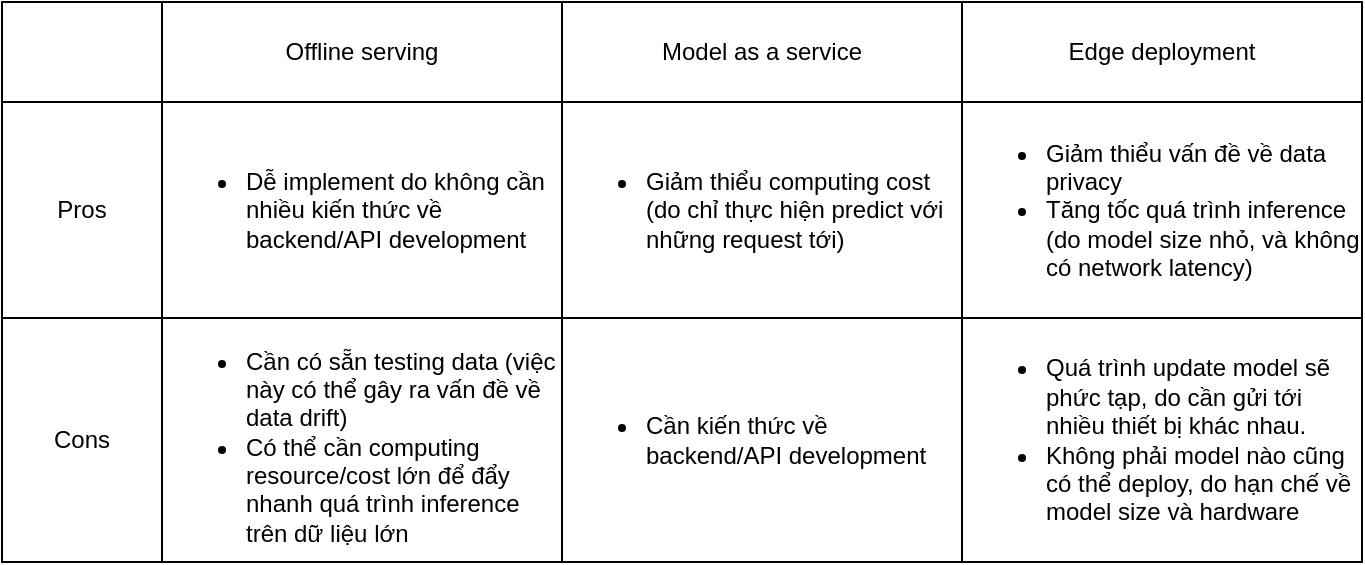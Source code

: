 <mxfile version="16.1.2" type="device"><diagram id="LsHE31fe7OotXuOOMlu-" name="Page-1"><mxGraphModel dx="946" dy="614" grid="1" gridSize="10" guides="1" tooltips="1" connect="1" arrows="1" fold="1" page="1" pageScale="1" pageWidth="827" pageHeight="1169" math="0" shadow="0"><root><mxCell id="0"/><mxCell id="1" parent="0"/><mxCell id="NaCpnlhkkMKRBPRpu8XT-1" value="" style="shape=table;startSize=0;container=1;collapsible=0;childLayout=tableLayout;" vertex="1" parent="1"><mxGeometry x="80" y="200" width="680" height="280" as="geometry"/></mxCell><mxCell id="NaCpnlhkkMKRBPRpu8XT-2" value="" style="shape=tableRow;horizontal=0;startSize=0;swimlaneHead=0;swimlaneBody=0;top=0;left=0;bottom=0;right=0;collapsible=0;dropTarget=0;fillColor=none;points=[[0,0.5],[1,0.5]];portConstraint=eastwest;" vertex="1" parent="NaCpnlhkkMKRBPRpu8XT-1"><mxGeometry width="680" height="50" as="geometry"/></mxCell><mxCell id="NaCpnlhkkMKRBPRpu8XT-3" value="" style="shape=partialRectangle;html=1;whiteSpace=wrap;connectable=0;overflow=hidden;fillColor=none;top=0;left=0;bottom=0;right=0;pointerEvents=1;" vertex="1" parent="NaCpnlhkkMKRBPRpu8XT-2"><mxGeometry width="80" height="50" as="geometry"><mxRectangle width="80" height="50" as="alternateBounds"/></mxGeometry></mxCell><mxCell id="NaCpnlhkkMKRBPRpu8XT-4" value="Offline serving" style="shape=partialRectangle;html=1;whiteSpace=wrap;connectable=0;overflow=hidden;fillColor=none;top=0;left=0;bottom=0;right=0;pointerEvents=1;" vertex="1" parent="NaCpnlhkkMKRBPRpu8XT-2"><mxGeometry x="80" width="200" height="50" as="geometry"><mxRectangle width="200" height="50" as="alternateBounds"/></mxGeometry></mxCell><mxCell id="NaCpnlhkkMKRBPRpu8XT-5" value="Model as a service" style="shape=partialRectangle;html=1;whiteSpace=wrap;connectable=0;overflow=hidden;fillColor=none;top=0;left=0;bottom=0;right=0;pointerEvents=1;" vertex="1" parent="NaCpnlhkkMKRBPRpu8XT-2"><mxGeometry x="280" width="200" height="50" as="geometry"><mxRectangle width="200" height="50" as="alternateBounds"/></mxGeometry></mxCell><mxCell id="NaCpnlhkkMKRBPRpu8XT-6" value="Edge deployment" style="shape=partialRectangle;html=1;whiteSpace=wrap;connectable=0;overflow=hidden;fillColor=none;top=0;left=0;bottom=0;right=0;pointerEvents=1;" vertex="1" parent="NaCpnlhkkMKRBPRpu8XT-2"><mxGeometry x="480" width="200" height="50" as="geometry"><mxRectangle width="200" height="50" as="alternateBounds"/></mxGeometry></mxCell><mxCell id="NaCpnlhkkMKRBPRpu8XT-7" value="" style="shape=tableRow;horizontal=0;startSize=0;swimlaneHead=0;swimlaneBody=0;top=0;left=0;bottom=0;right=0;collapsible=0;dropTarget=0;fillColor=none;points=[[0,0.5],[1,0.5]];portConstraint=eastwest;" vertex="1" parent="NaCpnlhkkMKRBPRpu8XT-1"><mxGeometry y="50" width="680" height="108" as="geometry"/></mxCell><mxCell id="NaCpnlhkkMKRBPRpu8XT-8" value="Pros" style="shape=partialRectangle;html=1;whiteSpace=wrap;connectable=0;overflow=hidden;fillColor=none;top=0;left=0;bottom=0;right=0;pointerEvents=1;" vertex="1" parent="NaCpnlhkkMKRBPRpu8XT-7"><mxGeometry width="80" height="108" as="geometry"><mxRectangle width="80" height="108" as="alternateBounds"/></mxGeometry></mxCell><mxCell id="NaCpnlhkkMKRBPRpu8XT-9" value="&lt;ul&gt;&lt;li&gt;Dễ implement do không cần nhiều kiến thức về backend/API development&lt;/li&gt;&lt;/ul&gt;" style="shape=partialRectangle;html=1;whiteSpace=wrap;connectable=0;overflow=hidden;fillColor=none;top=0;left=0;bottom=0;right=0;pointerEvents=1;align=left;" vertex="1" parent="NaCpnlhkkMKRBPRpu8XT-7"><mxGeometry x="80" width="200" height="108" as="geometry"><mxRectangle width="200" height="108" as="alternateBounds"/></mxGeometry></mxCell><mxCell id="NaCpnlhkkMKRBPRpu8XT-10" value="&lt;ul&gt;&lt;li&gt;Giảm thiểu computing cost (do chỉ thực hiện predict với những request tới)&lt;/li&gt;&lt;/ul&gt;" style="shape=partialRectangle;html=1;whiteSpace=wrap;connectable=0;overflow=hidden;fillColor=none;top=0;left=0;bottom=0;right=0;pointerEvents=1;align=left;" vertex="1" parent="NaCpnlhkkMKRBPRpu8XT-7"><mxGeometry x="280" width="200" height="108" as="geometry"><mxRectangle width="200" height="108" as="alternateBounds"/></mxGeometry></mxCell><mxCell id="NaCpnlhkkMKRBPRpu8XT-11" value="&lt;ul&gt;&lt;li&gt;Giảm thiểu vấn đề về data privacy&lt;/li&gt;&lt;li&gt;Tăng tốc quá trình inference (do model size nhỏ, và không có network latency)&lt;/li&gt;&lt;/ul&gt;" style="shape=partialRectangle;html=1;whiteSpace=wrap;connectable=0;overflow=hidden;fillColor=none;top=0;left=0;bottom=0;right=0;pointerEvents=1;align=left;" vertex="1" parent="NaCpnlhkkMKRBPRpu8XT-7"><mxGeometry x="480" width="200" height="108" as="geometry"><mxRectangle width="200" height="108" as="alternateBounds"/></mxGeometry></mxCell><mxCell id="NaCpnlhkkMKRBPRpu8XT-12" value="" style="shape=tableRow;horizontal=0;startSize=0;swimlaneHead=0;swimlaneBody=0;top=0;left=0;bottom=0;right=0;collapsible=0;dropTarget=0;fillColor=none;points=[[0,0.5],[1,0.5]];portConstraint=eastwest;" vertex="1" parent="NaCpnlhkkMKRBPRpu8XT-1"><mxGeometry y="158" width="680" height="122" as="geometry"/></mxCell><mxCell id="NaCpnlhkkMKRBPRpu8XT-13" value="Cons" style="shape=partialRectangle;html=1;whiteSpace=wrap;connectable=0;overflow=hidden;fillColor=none;top=0;left=0;bottom=0;right=0;pointerEvents=1;" vertex="1" parent="NaCpnlhkkMKRBPRpu8XT-12"><mxGeometry width="80" height="122" as="geometry"><mxRectangle width="80" height="122" as="alternateBounds"/></mxGeometry></mxCell><mxCell id="NaCpnlhkkMKRBPRpu8XT-14" value="&lt;ul&gt;&lt;li&gt;Cần có sẵn testing data (việc này có thể gây ra vấn đề về data drift)&lt;/li&gt;&lt;li&gt;Có thể cần computing resource/cost lớn để đẩy nhanh quá trình inference trên&amp;nbsp;dữ liệu lớn&amp;nbsp;&lt;/li&gt;&lt;/ul&gt;" style="shape=partialRectangle;html=1;whiteSpace=wrap;connectable=0;overflow=hidden;fillColor=none;top=0;left=0;bottom=0;right=0;pointerEvents=1;align=left;" vertex="1" parent="NaCpnlhkkMKRBPRpu8XT-12"><mxGeometry x="80" width="200" height="122" as="geometry"><mxRectangle width="200" height="122" as="alternateBounds"/></mxGeometry></mxCell><mxCell id="NaCpnlhkkMKRBPRpu8XT-15" value="&lt;ul&gt;&lt;li&gt;Cần kiến thức về backend/API development&lt;/li&gt;&lt;/ul&gt;" style="shape=partialRectangle;html=1;whiteSpace=wrap;connectable=0;overflow=hidden;fillColor=none;top=0;left=0;bottom=0;right=0;pointerEvents=1;align=left;" vertex="1" parent="NaCpnlhkkMKRBPRpu8XT-12"><mxGeometry x="280" width="200" height="122" as="geometry"><mxRectangle width="200" height="122" as="alternateBounds"/></mxGeometry></mxCell><mxCell id="NaCpnlhkkMKRBPRpu8XT-16" value="&lt;ul&gt;&lt;li&gt;Quá trình update model sẽ phức tạp, do cần gửi tới nhiều thiết bị khác nhau.&lt;/li&gt;&lt;li&gt;Không phải model nào cũng có thể deploy, do hạn chế về model size và hardware&lt;/li&gt;&lt;/ul&gt;" style="shape=partialRectangle;html=1;whiteSpace=wrap;connectable=0;overflow=hidden;fillColor=none;top=0;left=0;bottom=0;right=0;pointerEvents=1;align=left;" vertex="1" parent="NaCpnlhkkMKRBPRpu8XT-12"><mxGeometry x="480" width="200" height="122" as="geometry"><mxRectangle width="200" height="122" as="alternateBounds"/></mxGeometry></mxCell></root></mxGraphModel></diagram></mxfile>